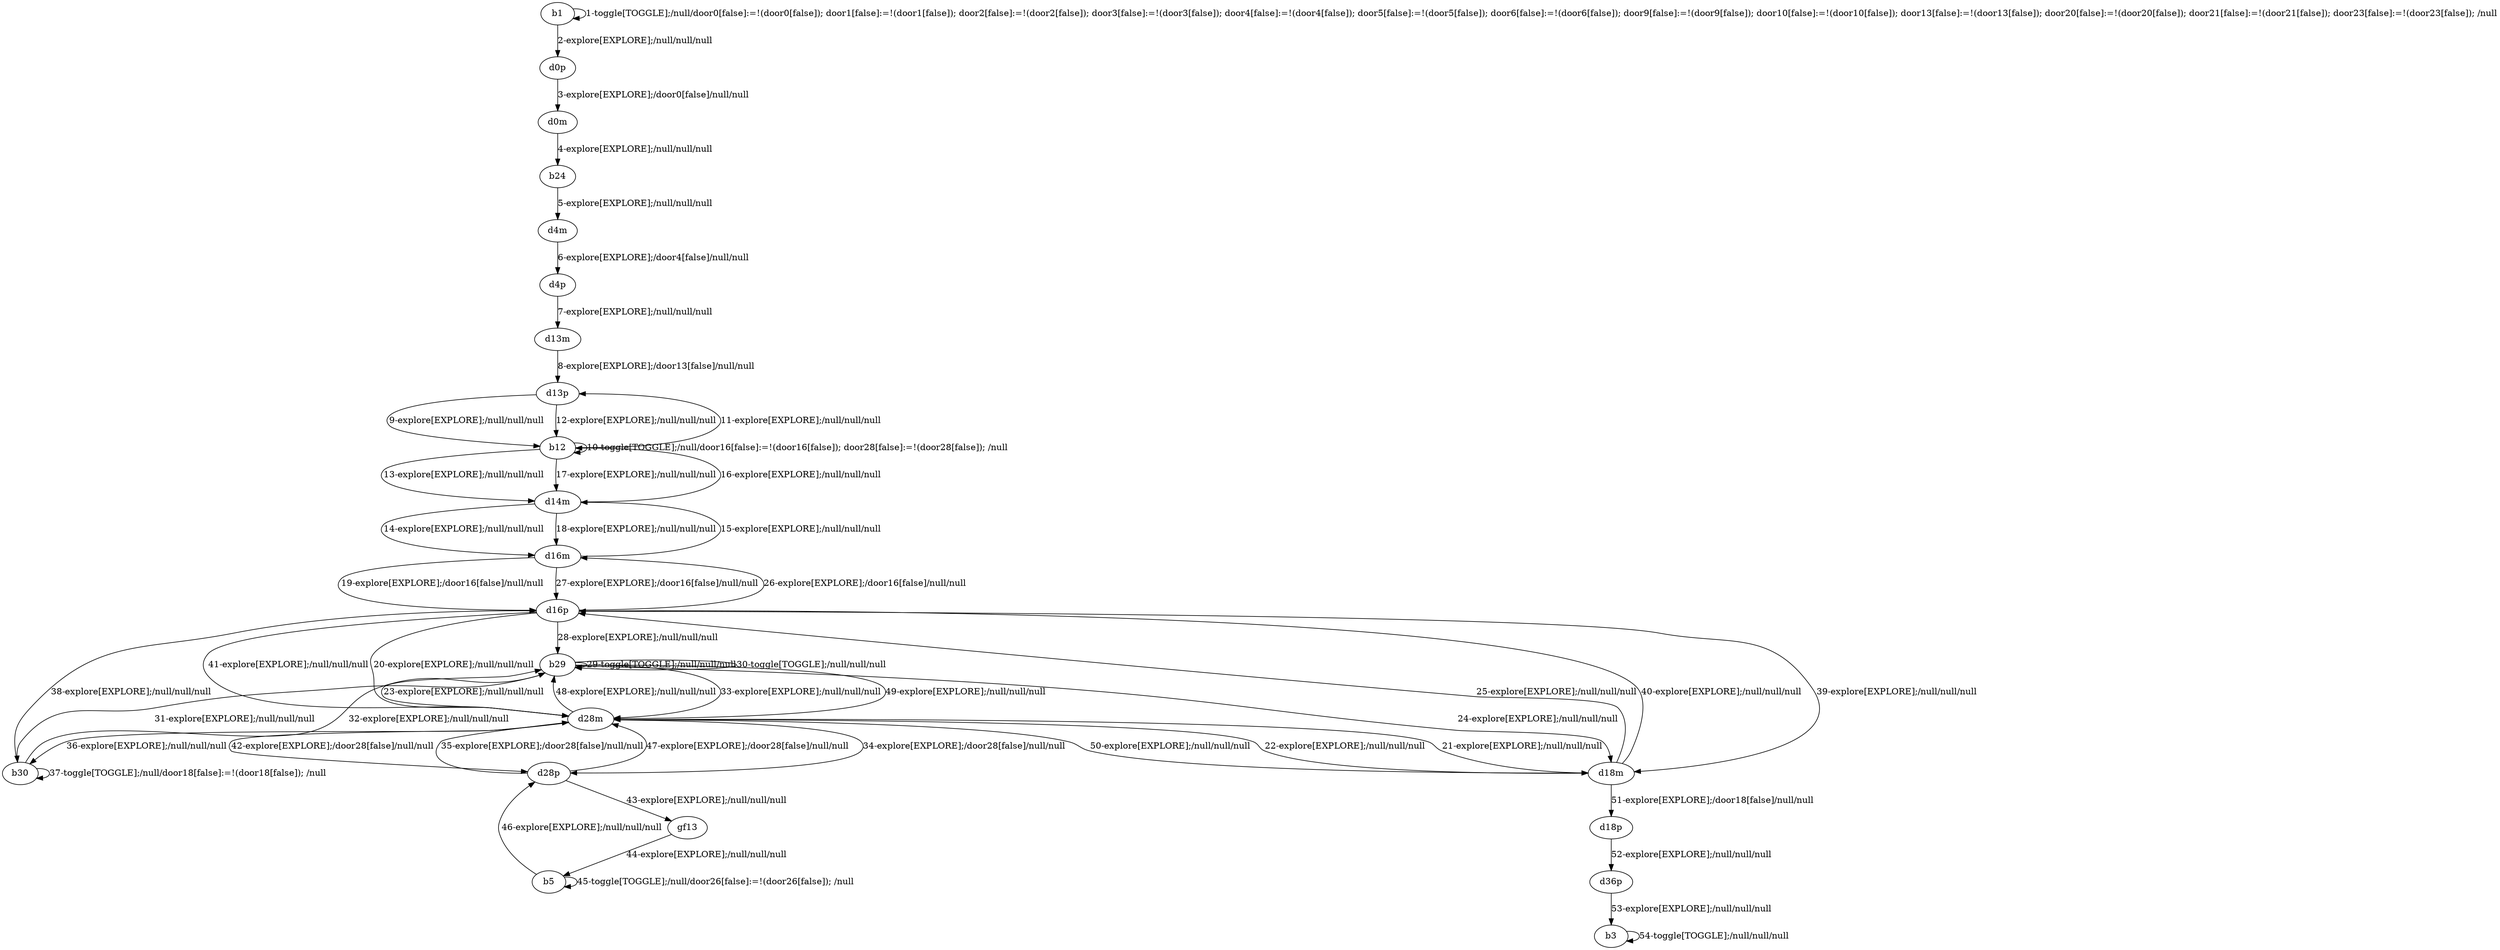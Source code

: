 # Total number of goals covered by this test: 1
# d36p --> b3

digraph g {
"b1" -> "b1" [label = "1-toggle[TOGGLE];/null/door0[false]:=!(door0[false]); door1[false]:=!(door1[false]); door2[false]:=!(door2[false]); door3[false]:=!(door3[false]); door4[false]:=!(door4[false]); door5[false]:=!(door5[false]); door6[false]:=!(door6[false]); door9[false]:=!(door9[false]); door10[false]:=!(door10[false]); door13[false]:=!(door13[false]); door20[false]:=!(door20[false]); door21[false]:=!(door21[false]); door23[false]:=!(door23[false]); /null"];
"b1" -> "d0p" [label = "2-explore[EXPLORE];/null/null/null"];
"d0p" -> "d0m" [label = "3-explore[EXPLORE];/door0[false]/null/null"];
"d0m" -> "b24" [label = "4-explore[EXPLORE];/null/null/null"];
"b24" -> "d4m" [label = "5-explore[EXPLORE];/null/null/null"];
"d4m" -> "d4p" [label = "6-explore[EXPLORE];/door4[false]/null/null"];
"d4p" -> "d13m" [label = "7-explore[EXPLORE];/null/null/null"];
"d13m" -> "d13p" [label = "8-explore[EXPLORE];/door13[false]/null/null"];
"d13p" -> "b12" [label = "9-explore[EXPLORE];/null/null/null"];
"b12" -> "b12" [label = "10-toggle[TOGGLE];/null/door16[false]:=!(door16[false]); door28[false]:=!(door28[false]); /null"];
"b12" -> "d13p" [label = "11-explore[EXPLORE];/null/null/null"];
"d13p" -> "b12" [label = "12-explore[EXPLORE];/null/null/null"];
"b12" -> "d14m" [label = "13-explore[EXPLORE];/null/null/null"];
"d14m" -> "d16m" [label = "14-explore[EXPLORE];/null/null/null"];
"d16m" -> "d14m" [label = "15-explore[EXPLORE];/null/null/null"];
"d14m" -> "b12" [label = "16-explore[EXPLORE];/null/null/null"];
"b12" -> "d14m" [label = "17-explore[EXPLORE];/null/null/null"];
"d14m" -> "d16m" [label = "18-explore[EXPLORE];/null/null/null"];
"d16m" -> "d16p" [label = "19-explore[EXPLORE];/door16[false]/null/null"];
"d16p" -> "d28m" [label = "20-explore[EXPLORE];/null/null/null"];
"d28m" -> "d18m" [label = "21-explore[EXPLORE];/null/null/null"];
"d18m" -> "d28m" [label = "22-explore[EXPLORE];/null/null/null"];
"d28m" -> "b29" [label = "23-explore[EXPLORE];/null/null/null"];
"b29" -> "d18m" [label = "24-explore[EXPLORE];/null/null/null"];
"d18m" -> "d16p" [label = "25-explore[EXPLORE];/null/null/null"];
"d16p" -> "d16m" [label = "26-explore[EXPLORE];/door16[false]/null/null"];
"d16m" -> "d16p" [label = "27-explore[EXPLORE];/door16[false]/null/null"];
"d16p" -> "b29" [label = "28-explore[EXPLORE];/null/null/null"];
"b29" -> "b29" [label = "29-toggle[TOGGLE];/null/null/null"];
"b29" -> "b29" [label = "30-toggle[TOGGLE];/null/null/null"];
"b29" -> "b30" [label = "31-explore[EXPLORE];/null/null/null"];
"b30" -> "b29" [label = "32-explore[EXPLORE];/null/null/null"];
"b29" -> "d28m" [label = "33-explore[EXPLORE];/null/null/null"];
"d28m" -> "d28p" [label = "34-explore[EXPLORE];/door28[false]/null/null"];
"d28p" -> "d28m" [label = "35-explore[EXPLORE];/door28[false]/null/null"];
"d28m" -> "b30" [label = "36-explore[EXPLORE];/null/null/null"];
"b30" -> "b30" [label = "37-toggle[TOGGLE];/null/door18[false]:=!(door18[false]); /null"];
"b30" -> "d16p" [label = "38-explore[EXPLORE];/null/null/null"];
"d16p" -> "d18m" [label = "39-explore[EXPLORE];/null/null/null"];
"d18m" -> "d16p" [label = "40-explore[EXPLORE];/null/null/null"];
"d16p" -> "d28m" [label = "41-explore[EXPLORE];/null/null/null"];
"d28m" -> "d28p" [label = "42-explore[EXPLORE];/door28[false]/null/null"];
"d28p" -> "gf13" [label = "43-explore[EXPLORE];/null/null/null"];
"gf13" -> "b5" [label = "44-explore[EXPLORE];/null/null/null"];
"b5" -> "b5" [label = "45-toggle[TOGGLE];/null/door26[false]:=!(door26[false]); /null"];
"b5" -> "d28p" [label = "46-explore[EXPLORE];/null/null/null"];
"d28p" -> "d28m" [label = "47-explore[EXPLORE];/door28[false]/null/null"];
"d28m" -> "b29" [label = "48-explore[EXPLORE];/null/null/null"];
"b29" -> "d28m" [label = "49-explore[EXPLORE];/null/null/null"];
"d28m" -> "d18m" [label = "50-explore[EXPLORE];/null/null/null"];
"d18m" -> "d18p" [label = "51-explore[EXPLORE];/door18[false]/null/null"];
"d18p" -> "d36p" [label = "52-explore[EXPLORE];/null/null/null"];
"d36p" -> "b3" [label = "53-explore[EXPLORE];/null/null/null"];
"b3" -> "b3" [label = "54-toggle[TOGGLE];/null/null/null"];
}